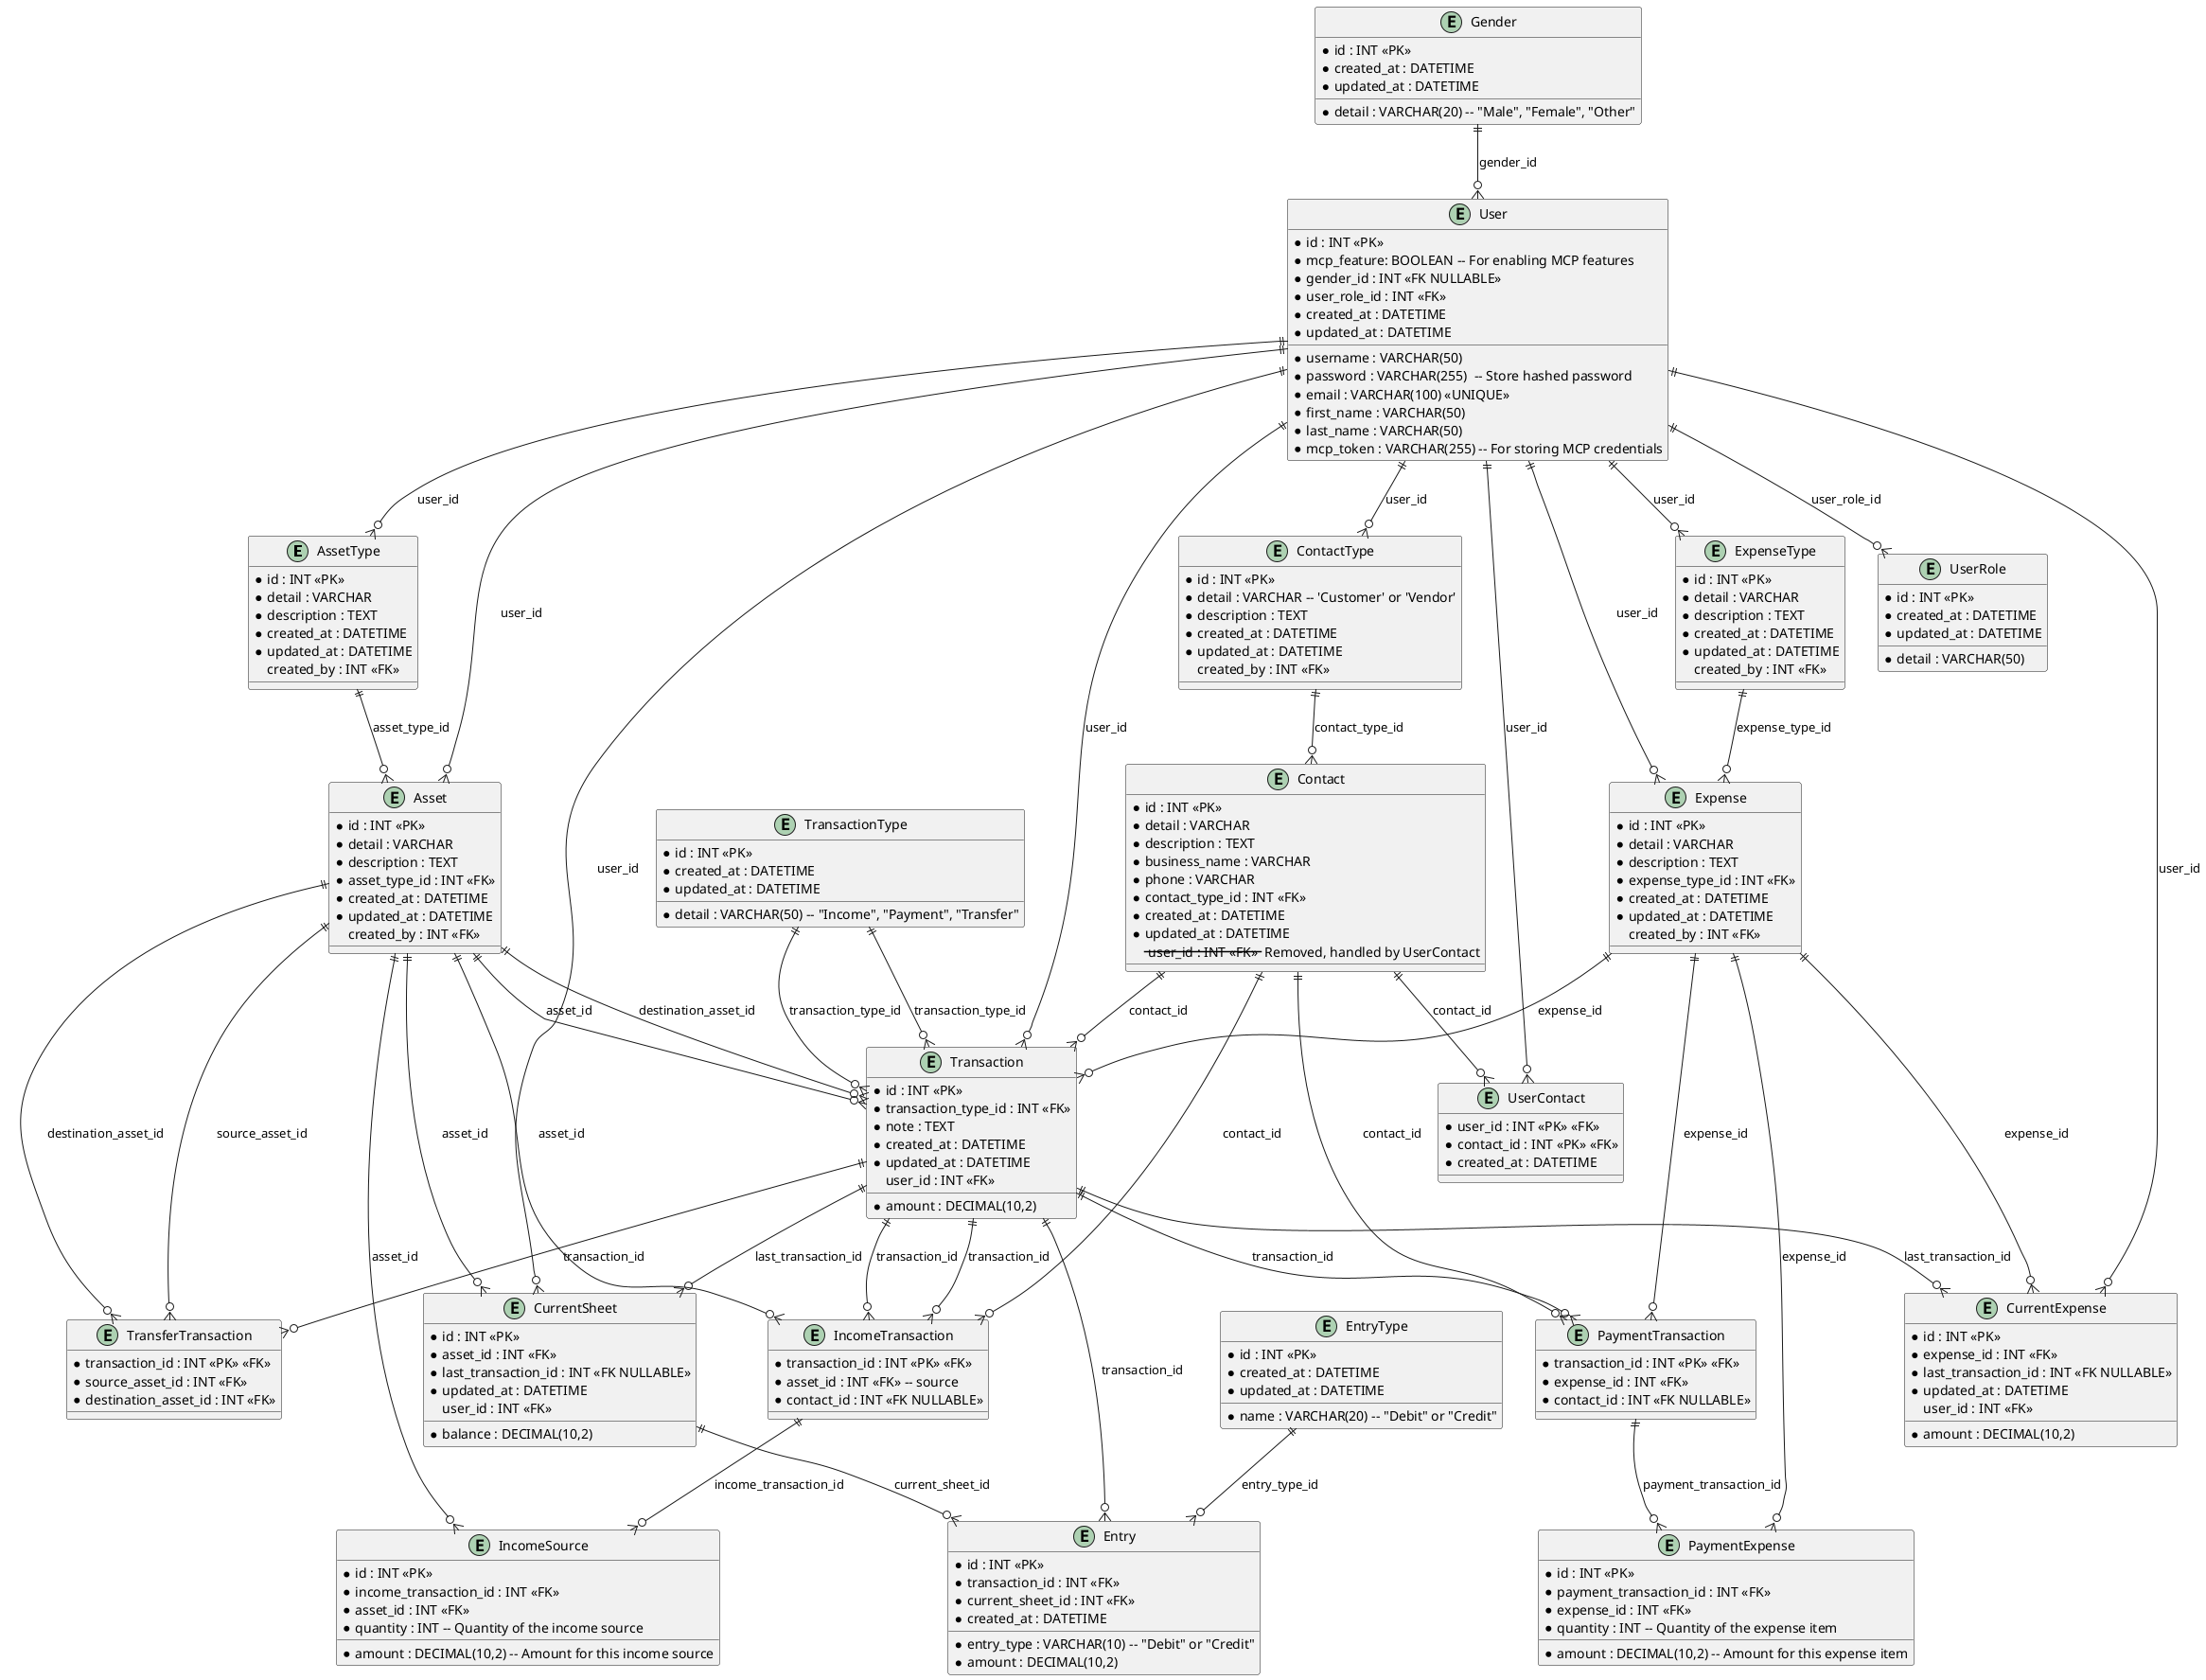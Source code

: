 @startuml "light-house"

' Done
entity AssetType {
  *id : INT <<PK>>
  *detail : VARCHAR
  *description : TEXT
  *created_at : DATETIME
  *updated_at : DATETIME
  created_by : INT <<FK>>
}

' Done
entity Asset {
  *id : INT <<PK>>
  *detail : VARCHAR
  *description : TEXT
  *asset_type_id : INT <<FK>>
  *created_at : DATETIME
  *updated_at : DATETIME
  created_by : INT <<FK>>
}

' Done
entity ExpenseType {
  *id : INT <<PK>>
  *detail : VARCHAR
  *description : TEXT
  *created_at : DATETIME
  *updated_at : DATETIME
  created_by : INT <<FK>>
}

' Done
entity Expense {
  *id : INT <<PK>>
  *detail : VARCHAR
  *description : TEXT
  *expense_type_id : INT <<FK>>
  *created_at : DATETIME
  *updated_at : DATETIME
  created_by : INT <<FK>>
}

' Done
entity ContactType {
  *id : INT <<PK>>
  *detail : VARCHAR -- 'Customer' or 'Vendor'
  *description : TEXT
  *created_at : DATETIME
  *updated_at : DATETIME
  created_by : INT <<FK>>
}

' Done
entity Contact {
  *id : INT <<PK>>
  *detail : VARCHAR
  *description : TEXT
  *business_name : VARCHAR
  *phone : VARCHAR
  *contact_type_id : INT <<FK>>
  *created_at : DATETIME
  *updated_at : DATETIME
  -- user_id : INT <<FK>> -- Removed, handled by UserContact
}

entity TransactionType {
  *id : INT <<PK>>
  *detail : VARCHAR(50) -- "Income", "Payment", "Transfer"
  *created_at : DATETIME
  *updated_at : DATETIME
}

' Done
' entity Transaction {
'   *id : INT <<PK>>
'   *transaction_type_id : INT <<FK>>
'   *amount : DECIMAL(10,2)
'   *asset_id : INT <<FK>> -- source
'   *destination_asset_id : INT <<FK NULLABLE>> -- destination for transfers
'   *expense_id : INT <<FK NULLABLE>>
'   *contact_id : INT <<FK NULLABLE>>
'   *note : TEXT
'   *created_at : DATETIME
'   *updated_at : DATETIME
'   user_id : INT <<FK>>
' }

entity Transaction {
  *id : INT <<PK>>
  *transaction_type_id : INT <<FK>>
  *amount : DECIMAL(10,2)
  *note : TEXT
  *created_at : DATETIME
  *updated_at : DATETIME
  user_id : INT <<FK>>
}


entity IncomeTransaction {
  *transaction_id : INT <<PK>> <<FK>>
  *asset_id : INT <<FK>> -- source
  *contact_id : INT <<FK NULLABLE>>
}

entity IncomeSource {
  *id : INT <<PK>>
  *income_transaction_id : INT <<FK>>
  *asset_id : INT <<FK>>
  *quantity : INT -- Quantity of the income source
  *amount : DECIMAL(10,2) -- Amount for this income source
}

entity PaymentTransaction {
  *transaction_id : INT <<PK>> <<FK>>
  *expense_id : INT <<FK>>
  *contact_id : INT <<FK NULLABLE>>
}

entity PaymentExpense {
  *id : INT <<PK>>
  *payment_transaction_id : INT <<FK>>
  *expense_id : INT <<FK>>
  *quantity : INT -- Quantity of the expense item
  *amount : DECIMAL(10,2) -- Amount for this expense item
}

entity TransferTransaction {
  *transaction_id : INT <<PK>> <<FK>>
  *source_asset_id : INT <<FK>>
  *destination_asset_id : INT <<FK>>
}

' Done
entity CurrentSheet {
  *id : INT <<PK>>
  *asset_id : INT <<FK>>
  *balance : DECIMAL(10,2)
  *last_transaction_id : INT <<FK NULLABLE>>
  *updated_at : DATETIME
  user_id : INT <<FK>>
}

entity CurrentExpense {
  *id : INT <<PK>>
  *expense_id : INT <<FK>>
  *amount : DECIMAL(10,2)
  *last_transaction_id : INT <<FK NULLABLE>>
  *updated_at : DATETIME
  user_id : INT <<FK>>
}

entity Entry {
  *id : INT <<PK>>
  *transaction_id : INT <<FK>>
  *current_sheet_id : INT <<FK>>
  *entry_type : VARCHAR(10) -- "Debit" or "Credit"
  *amount : DECIMAL(10,2)
  *created_at : DATETIME
}

entity EntryType {
  *id : INT <<PK>>
  *name : VARCHAR(20) -- "Debit" or "Credit"
  *created_at : DATETIME
  *updated_at : DATETIME
}

' Done
entity Gender {
  *id : INT <<PK>>
  *detail : VARCHAR(20) -- "Male", "Female", "Other"
  *created_at : DATETIME
  *updated_at : DATETIME
}

 ' Done
entity User {
  *id : INT <<PK>>
  *username : VARCHAR(50)
  *password : VARCHAR(255)  -- Store hashed password
  *email : VARCHAR(100) <<UNIQUE>>
  *first_name : VARCHAR(50)
  *last_name : VARCHAR(50)
  *mcp_feature: BOOLEAN -- For enabling MCP features
  *mcp_token : VARCHAR(255) -- For storing MCP credentials
  *gender_id : INT <<FK NULLABLE>>
  *user_role_id : INT <<FK>>
  *created_at : DATETIME
  *updated_at : DATETIME
}

' Done
entity UserRole {
  *id : INT <<PK>>
  *detail : VARCHAR(50)
  *created_at : DATETIME
  *updated_at : DATETIME
}

entity UserContact {
  *user_id : INT <<PK>> <<FK>>
  *contact_id : INT <<PK>> <<FK>>
  *created_at : DATETIME
}

' Relationships
AssetType ||--o{ Asset : asset_type_id
ExpenseType ||--o{ Expense : expense_type_id
ContactType ||--o{ Contact : contact_type_id

' Contact to Transaction (via GeneralTransaction)
Contact ||--o{ Transaction : contact_id

' Asset to Transaction (source and destination)
Asset ||--o{ Transaction : asset_id
Asset ||--o{ Transaction : destination_asset_id

' Expense to Transaction
Expense ||--o{ Transaction : expense_id

' Asset to CurrentSheet
Asset ||--o{ CurrentSheet : asset_id

' User to their specific data
User ||--o{ AssetType : user_id
User ||--o{ Asset : user_id
User ||--o{ ExpenseType : user_id
User ||--o{ Expense : user_id
User ||--o{ ContactType : user_id
User ||--o{ UserRole : user_role_id
' User ||--o{ Contact : user_id -- Replaced by UserContact
User ||--o{ Transaction : user_id
User ||--o{ CurrentSheet : user_id

' New Relationships
TransactionType ||--o{ Transaction : transaction_type_id
Gender ||--o{ User : gender_id
User ||--o{ UserContact : user_id
Contact ||--o{ UserContact : contact_id
Transaction ||--o{ CurrentSheet : last_transaction_id
Transaction ||--o{ IncomeTransaction : transaction_id
Transaction ||--o{ PaymentTransaction : transaction_id
Transaction ||--o{ TransferTransaction : transaction_id

Asset ||--o{ IncomeTransaction : asset_id
Contact ||--o{ IncomeTransaction : contact_id

Expense ||--o{ PaymentTransaction : expense_id
Contact ||--o{ PaymentTransaction : contact_id

Asset ||--o{ TransferTransaction : source_asset_id
Asset ||--o{ TransferTransaction : destination_asset_id

PaymentTransaction ||--o{ PaymentExpense : payment_transaction_id
Expense ||--o{ PaymentExpense : expense_id

TransactionType ||--o{ Transaction : transaction_type_id
Transaction ||--o{ IncomeTransaction : transaction_id

IncomeTransaction ||--o{ IncomeSource : income_transaction_id
Asset ||--o{ IncomeSource : asset_id

Transaction ||--o{ Entry : transaction_id
CurrentSheet ||--o{ Entry : current_sheet_id
EntryType ||--o{ Entry : entry_type_id
Expense ||--o{ CurrentExpense : expense_id
Transaction ||--o{ CurrentExpense : last_transaction_id
User ||--o{ CurrentExpense : user_id
@enduml
